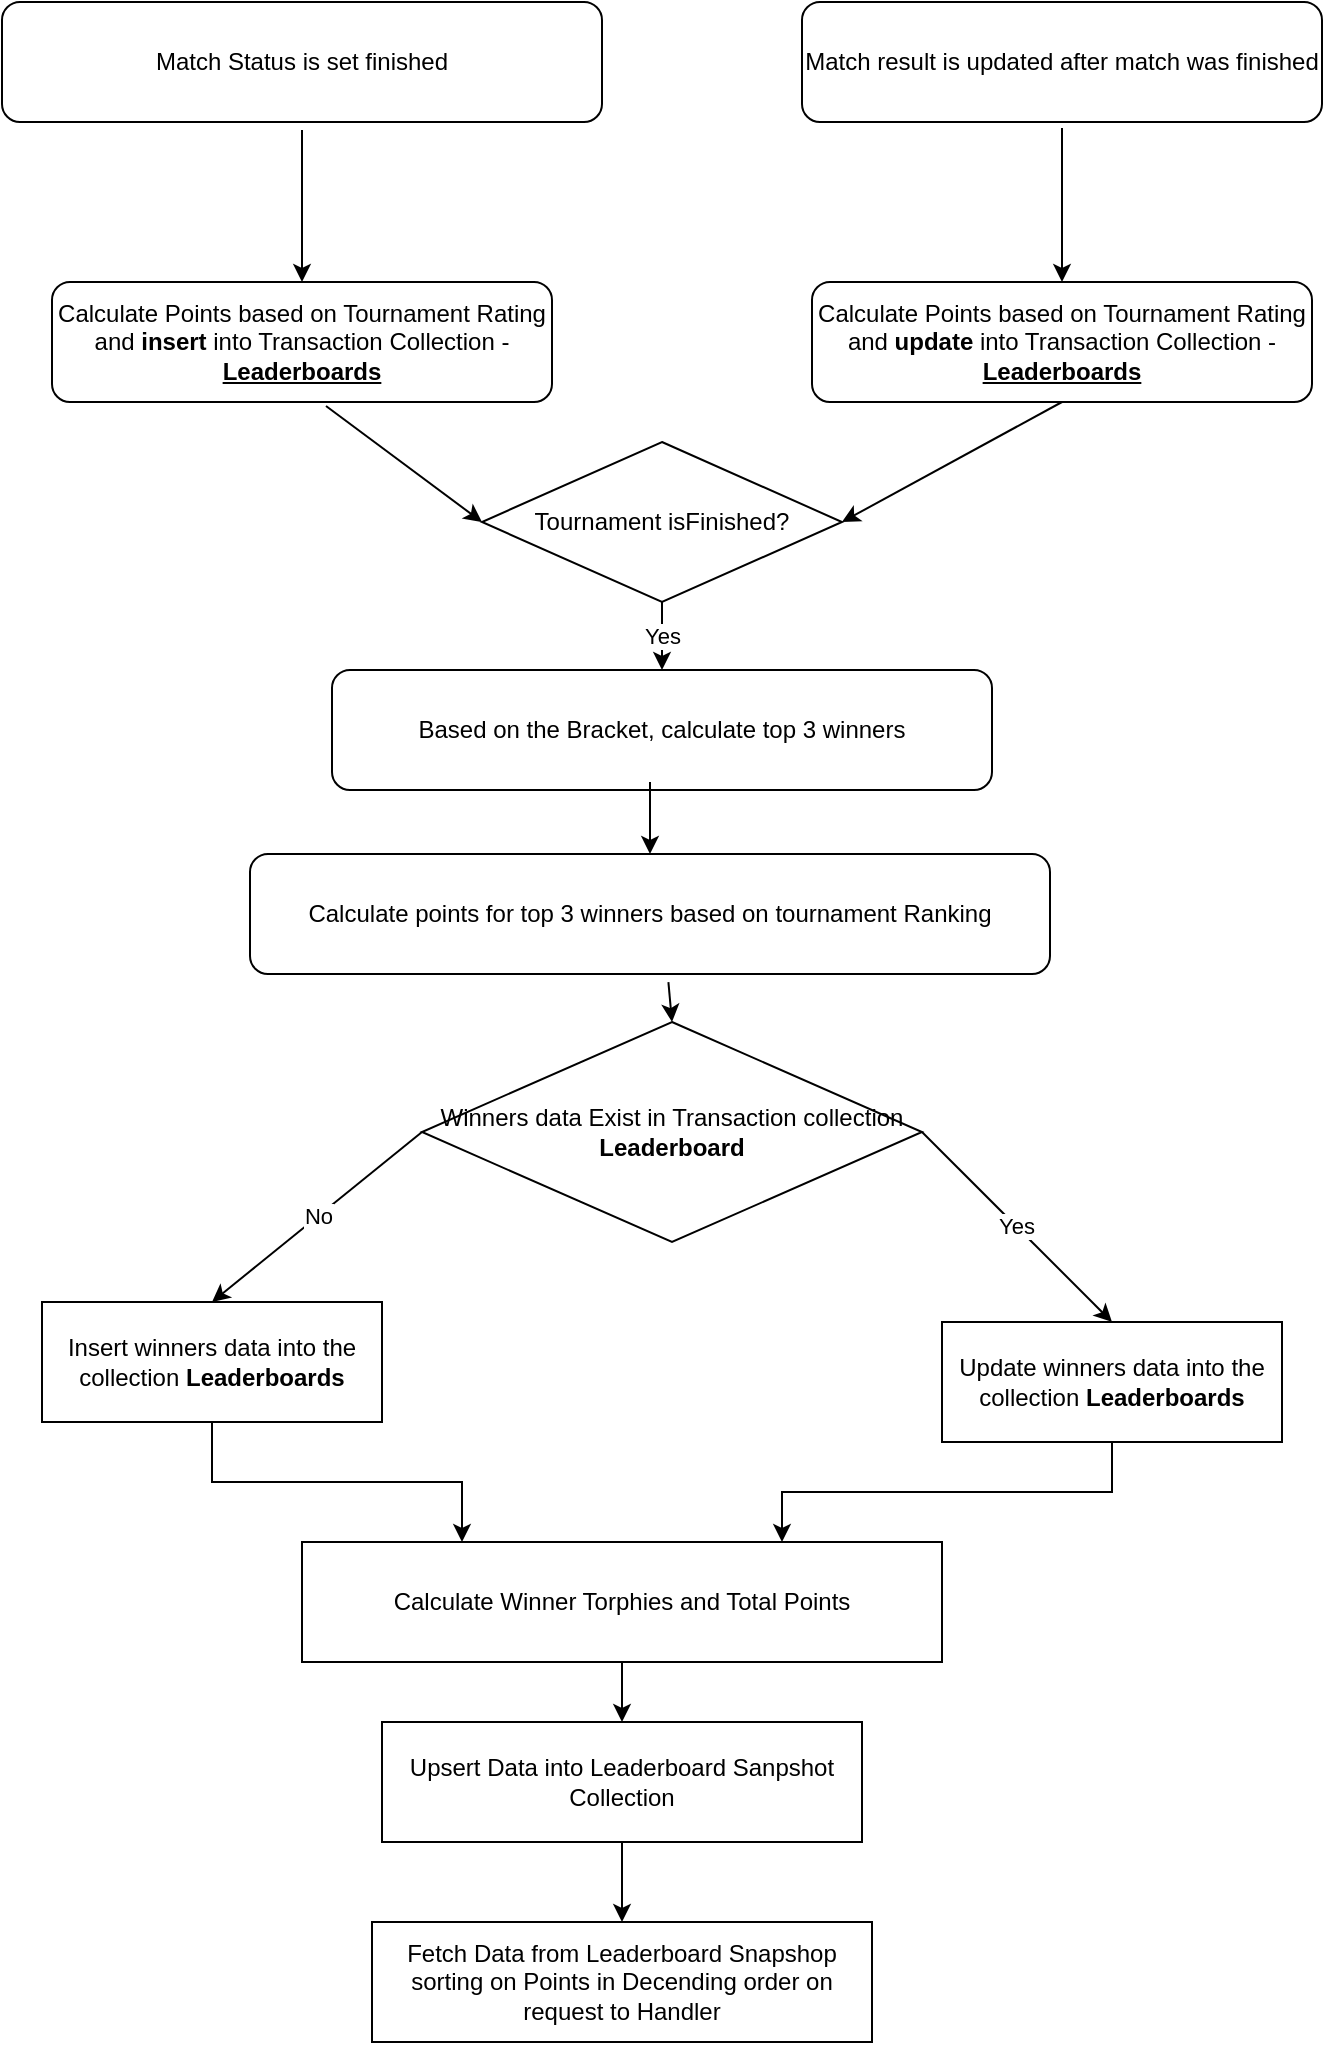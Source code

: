 <mxfile version="13.7.7" type="github"><diagram id="Tk3dhGuIaN-uZzuARd_s" name="Page-1"><mxGraphModel dx="1038" dy="575" grid="1" gridSize="10" guides="1" tooltips="1" connect="1" arrows="1" fold="1" page="1" pageScale="1" pageWidth="827" pageHeight="1169" math="0" shadow="0"><root><mxCell id="0"/><mxCell id="1" parent="0"/><mxCell id="40r2rj5Hj7tDgUnf3ula-1" value="Match Status is set finished" style="rounded=1;whiteSpace=wrap;html=1;" vertex="1" parent="1"><mxGeometry x="90" y="30" width="300" height="60" as="geometry"/></mxCell><mxCell id="40r2rj5Hj7tDgUnf3ula-2" value="Calculate Points based on Tournament Rating and &lt;b&gt;insert &lt;/b&gt;into Transaction Collection - &lt;u&gt;&lt;b&gt;Leaderboards&lt;/b&gt;&lt;/u&gt;" style="rounded=1;whiteSpace=wrap;html=1;" vertex="1" parent="1"><mxGeometry x="115" y="170" width="250" height="60" as="geometry"/></mxCell><mxCell id="40r2rj5Hj7tDgUnf3ula-3" value="" style="endArrow=classic;html=1;entryX=0.5;entryY=0;entryDx=0;entryDy=0;" edge="1" parent="1" target="40r2rj5Hj7tDgUnf3ula-2"><mxGeometry width="50" height="50" relative="1" as="geometry"><mxPoint x="240" y="94" as="sourcePoint"/><mxPoint x="440" y="180" as="targetPoint"/></mxGeometry></mxCell><mxCell id="40r2rj5Hj7tDgUnf3ula-4" value="Match result is updated after match was finished" style="rounded=1;whiteSpace=wrap;html=1;" vertex="1" parent="1"><mxGeometry x="490" y="30" width="260" height="60" as="geometry"/></mxCell><mxCell id="40r2rj5Hj7tDgUnf3ula-5" value="" style="endArrow=classic;html=1;entryX=0.5;entryY=0;entryDx=0;entryDy=0;" edge="1" parent="1" target="40r2rj5Hj7tDgUnf3ula-6"><mxGeometry width="50" height="50" relative="1" as="geometry"><mxPoint x="620" y="93" as="sourcePoint"/><mxPoint x="440" y="180" as="targetPoint"/></mxGeometry></mxCell><mxCell id="40r2rj5Hj7tDgUnf3ula-6" value="Calculate Points based on Tournament Rating and &lt;b&gt;update &lt;/b&gt;into Transaction Collection - &lt;u&gt;&lt;b&gt;Leaderboards&lt;/b&gt;&lt;/u&gt;" style="rounded=1;whiteSpace=wrap;html=1;" vertex="1" parent="1"><mxGeometry x="495" y="170" width="250" height="60" as="geometry"/></mxCell><mxCell id="40r2rj5Hj7tDgUnf3ula-9" value="Based on the Bracket, calculate top 3 winners" style="rounded=1;whiteSpace=wrap;html=1;" vertex="1" parent="1"><mxGeometry x="255" y="364" width="330" height="60" as="geometry"/></mxCell><mxCell id="40r2rj5Hj7tDgUnf3ula-10" value="Calculate points for top 3 winners based on tournament Ranking" style="rounded=1;whiteSpace=wrap;html=1;" vertex="1" parent="1"><mxGeometry x="214" y="456" width="400" height="60" as="geometry"/></mxCell><mxCell id="40r2rj5Hj7tDgUnf3ula-12" value="Winners data Exist in Transaction collection &lt;b&gt;Leaderboard&lt;/b&gt;" style="rhombus;whiteSpace=wrap;html=1;" vertex="1" parent="1"><mxGeometry x="300" y="540" width="250" height="110" as="geometry"/></mxCell><mxCell id="40r2rj5Hj7tDgUnf3ula-30" style="edgeStyle=orthogonalEdgeStyle;rounded=0;orthogonalLoop=1;jettySize=auto;html=1;entryX=0.25;entryY=0;entryDx=0;entryDy=0;" edge="1" parent="1" source="40r2rj5Hj7tDgUnf3ula-13" target="40r2rj5Hj7tDgUnf3ula-21"><mxGeometry relative="1" as="geometry"/></mxCell><mxCell id="40r2rj5Hj7tDgUnf3ula-13" value="Insert winners data into the collection &lt;b&gt;Leaderboards&lt;/b&gt;" style="rounded=0;whiteSpace=wrap;html=1;" vertex="1" parent="1"><mxGeometry x="110" y="680" width="170" height="60" as="geometry"/></mxCell><mxCell id="40r2rj5Hj7tDgUnf3ula-31" style="edgeStyle=orthogonalEdgeStyle;rounded=0;orthogonalLoop=1;jettySize=auto;html=1;entryX=0.75;entryY=0;entryDx=0;entryDy=0;" edge="1" parent="1" source="40r2rj5Hj7tDgUnf3ula-14" target="40r2rj5Hj7tDgUnf3ula-21"><mxGeometry relative="1" as="geometry"/></mxCell><mxCell id="40r2rj5Hj7tDgUnf3ula-14" value="Update winners data into the collection &lt;b&gt;Leaderboards&lt;/b&gt;" style="rounded=0;whiteSpace=wrap;html=1;" vertex="1" parent="1"><mxGeometry x="560" y="690" width="170" height="60" as="geometry"/></mxCell><mxCell id="40r2rj5Hj7tDgUnf3ula-15" value="No" style="endArrow=classic;html=1;exitX=0;exitY=0.5;exitDx=0;exitDy=0;entryX=0.5;entryY=0;entryDx=0;entryDy=0;" edge="1" parent="1" source="40r2rj5Hj7tDgUnf3ula-12" target="40r2rj5Hj7tDgUnf3ula-13"><mxGeometry width="50" height="50" relative="1" as="geometry"><mxPoint x="340" y="680" as="sourcePoint"/><mxPoint x="390" y="630" as="targetPoint"/></mxGeometry></mxCell><mxCell id="40r2rj5Hj7tDgUnf3ula-16" value="Yes" style="endArrow=classic;html=1;exitX=1;exitY=0.5;exitDx=0;exitDy=0;entryX=0.5;entryY=0;entryDx=0;entryDy=0;" edge="1" parent="1" source="40r2rj5Hj7tDgUnf3ula-12" target="40r2rj5Hj7tDgUnf3ula-14"><mxGeometry width="50" height="50" relative="1" as="geometry"><mxPoint x="310" y="720" as="sourcePoint"/><mxPoint x="360" y="670" as="targetPoint"/></mxGeometry></mxCell><mxCell id="40r2rj5Hj7tDgUnf3ula-18" value="" style="endArrow=classic;html=1;entryX=0.5;entryY=0;entryDx=0;entryDy=0;" edge="1" parent="1" target="40r2rj5Hj7tDgUnf3ula-10"><mxGeometry width="50" height="50" relative="1" as="geometry"><mxPoint x="414" y="420" as="sourcePoint"/><mxPoint x="414" y="441" as="targetPoint"/></mxGeometry></mxCell><mxCell id="40r2rj5Hj7tDgUnf3ula-20" value="" style="endArrow=classic;html=1;entryX=0.5;entryY=0;entryDx=0;entryDy=0;exitX=0.523;exitY=1.067;exitDx=0;exitDy=0;exitPerimeter=0;" edge="1" parent="1" source="40r2rj5Hj7tDgUnf3ula-10" target="40r2rj5Hj7tDgUnf3ula-12"><mxGeometry width="50" height="50" relative="1" as="geometry"><mxPoint x="340" y="510" as="sourcePoint"/><mxPoint x="390" y="460" as="targetPoint"/></mxGeometry></mxCell><mxCell id="40r2rj5Hj7tDgUnf3ula-32" style="edgeStyle=orthogonalEdgeStyle;rounded=0;orthogonalLoop=1;jettySize=auto;html=1;entryX=0.5;entryY=0;entryDx=0;entryDy=0;" edge="1" parent="1" source="40r2rj5Hj7tDgUnf3ula-21" target="40r2rj5Hj7tDgUnf3ula-29"><mxGeometry relative="1" as="geometry"/></mxCell><mxCell id="40r2rj5Hj7tDgUnf3ula-21" value="Calculate Winner Torphies and Total Points" style="rounded=0;whiteSpace=wrap;html=1;" vertex="1" parent="1"><mxGeometry x="240" y="800" width="320" height="60" as="geometry"/></mxCell><mxCell id="40r2rj5Hj7tDgUnf3ula-25" value="Yes" style="edgeStyle=orthogonalEdgeStyle;rounded=0;orthogonalLoop=1;jettySize=auto;html=1;" edge="1" parent="1" source="40r2rj5Hj7tDgUnf3ula-22" target="40r2rj5Hj7tDgUnf3ula-9"><mxGeometry relative="1" as="geometry"/></mxCell><mxCell id="40r2rj5Hj7tDgUnf3ula-22" value="Tournament isFinished?" style="rhombus;whiteSpace=wrap;html=1;" vertex="1" parent="1"><mxGeometry x="330" y="250" width="180" height="80" as="geometry"/></mxCell><mxCell id="40r2rj5Hj7tDgUnf3ula-27" value="" style="endArrow=classic;html=1;exitX=0.548;exitY=1.033;exitDx=0;exitDy=0;exitPerimeter=0;entryX=0;entryY=0.5;entryDx=0;entryDy=0;" edge="1" parent="1" source="40r2rj5Hj7tDgUnf3ula-2" target="40r2rj5Hj7tDgUnf3ula-22"><mxGeometry width="50" height="50" relative="1" as="geometry"><mxPoint x="340" y="330" as="sourcePoint"/><mxPoint x="390" y="280" as="targetPoint"/></mxGeometry></mxCell><mxCell id="40r2rj5Hj7tDgUnf3ula-28" value="" style="endArrow=classic;html=1;exitX=0.5;exitY=1;exitDx=0;exitDy=0;entryX=1;entryY=0.5;entryDx=0;entryDy=0;" edge="1" parent="1" source="40r2rj5Hj7tDgUnf3ula-6" target="40r2rj5Hj7tDgUnf3ula-22"><mxGeometry width="50" height="50" relative="1" as="geometry"><mxPoint x="340" y="330" as="sourcePoint"/><mxPoint x="390" y="280" as="targetPoint"/></mxGeometry></mxCell><mxCell id="40r2rj5Hj7tDgUnf3ula-34" style="edgeStyle=orthogonalEdgeStyle;rounded=0;orthogonalLoop=1;jettySize=auto;html=1;exitX=0.5;exitY=1;exitDx=0;exitDy=0;entryX=0.5;entryY=0;entryDx=0;entryDy=0;" edge="1" parent="1" source="40r2rj5Hj7tDgUnf3ula-29" target="40r2rj5Hj7tDgUnf3ula-33"><mxGeometry relative="1" as="geometry"/></mxCell><mxCell id="40r2rj5Hj7tDgUnf3ula-29" value="Upsert Data into Leaderboard Sanpshot Collection" style="rounded=0;whiteSpace=wrap;html=1;" vertex="1" parent="1"><mxGeometry x="280" y="890" width="240" height="60" as="geometry"/></mxCell><mxCell id="40r2rj5Hj7tDgUnf3ula-33" value="Fetch Data from Leaderboard Snapshop sorting on Points in Decending order on request to Handler" style="rounded=0;whiteSpace=wrap;html=1;" vertex="1" parent="1"><mxGeometry x="275" y="990" width="250" height="60" as="geometry"/></mxCell></root></mxGraphModel></diagram></mxfile>